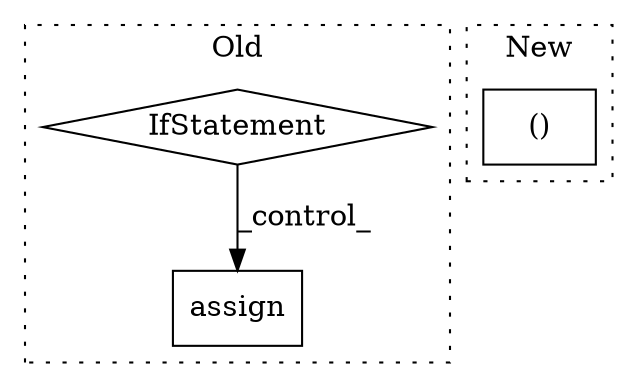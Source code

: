 digraph G {
subgraph cluster0 {
1 [label="assign" a="32" s="2509,2540" l="7,1" shape="box"];
3 [label="IfStatement" a="25" s="1628,1646" l="4,2" shape="diamond"];
label = "Old";
style="dotted";
}
subgraph cluster1 {
2 [label="()" a="106" s="2774" l="27" shape="box"];
label = "New";
style="dotted";
}
3 -> 1 [label="_control_"];
}